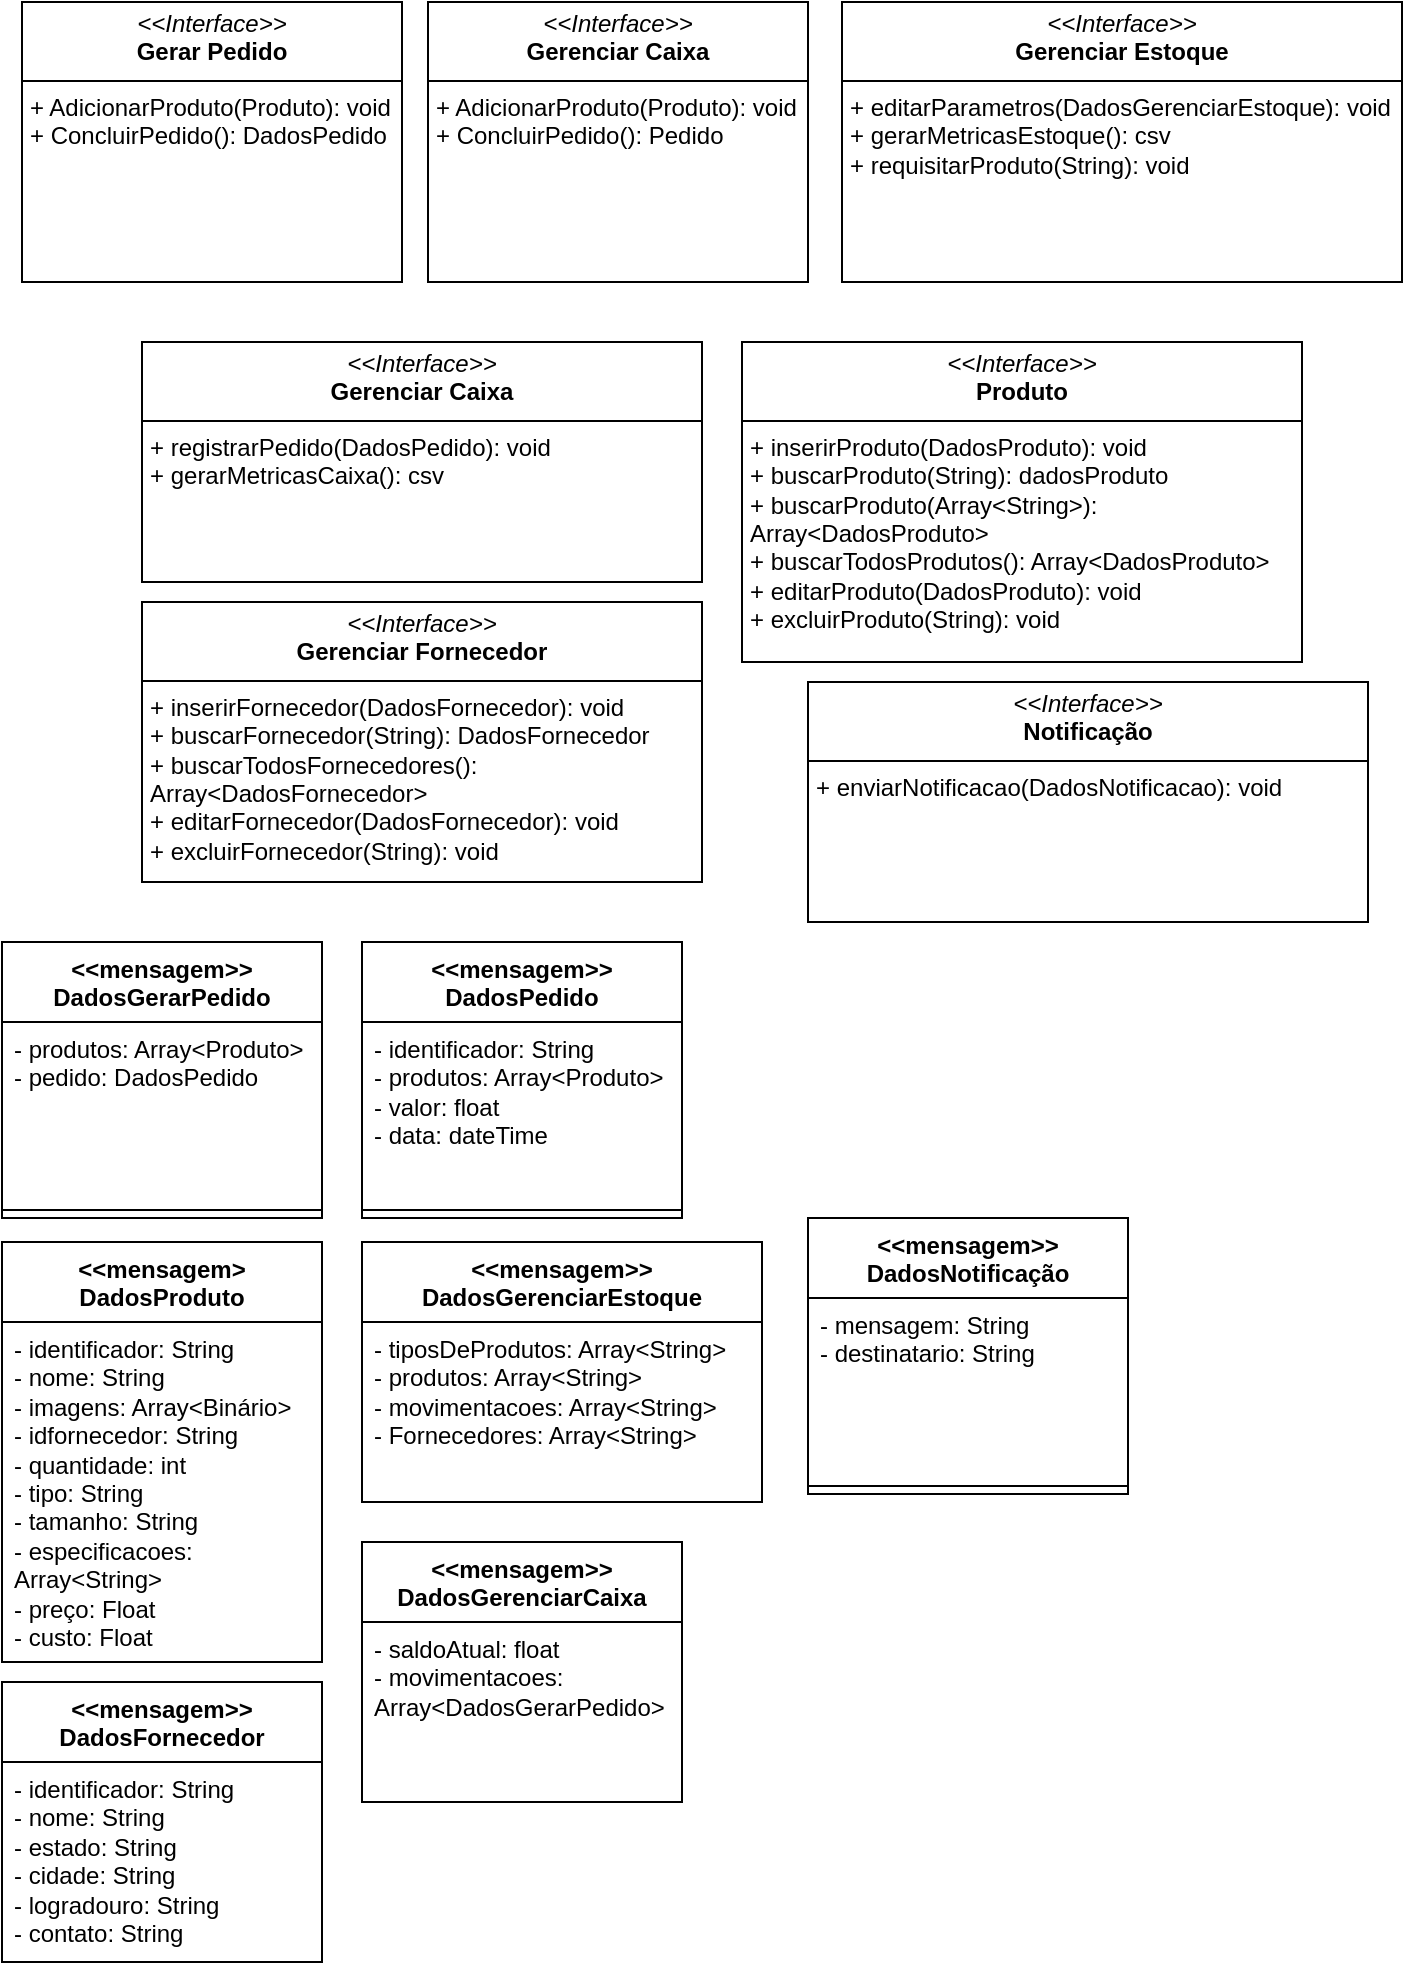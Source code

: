 <mxfile version="24.3.1" type="github">
  <diagram name="Página-1" id="2OvAQuY1tDHqa5FM8Asj">
    <mxGraphModel dx="1393" dy="789" grid="1" gridSize="10" guides="1" tooltips="1" connect="1" arrows="1" fold="1" page="1" pageScale="1" pageWidth="827" pageHeight="1169" math="0" shadow="0">
      <root>
        <mxCell id="0" />
        <mxCell id="1" parent="0" />
        <mxCell id="ZYapoxTLrWpmjmuaVYSQ-1" value="&lt;p style=&quot;margin:0px;margin-top:4px;text-align:center;&quot;&gt;&lt;i&gt;&amp;lt;&amp;lt;Interface&amp;gt;&amp;gt;&lt;/i&gt;&lt;br&gt;&lt;b&gt;Gerar Pedido&lt;/b&gt;&lt;/p&gt;&lt;hr size=&quot;1&quot; style=&quot;border-style:solid;&quot;&gt;&lt;p style=&quot;margin:0px;margin-left:4px;&quot;&gt;+ AdicionarProduto(Produto): void&lt;br&gt;+ ConcluirPedido(): DadosPedido&lt;/p&gt;" style="verticalAlign=top;align=left;overflow=fill;html=1;whiteSpace=wrap;" parent="1" vertex="1">
          <mxGeometry x="20" y="30" width="190" height="140" as="geometry" />
        </mxCell>
        <mxCell id="ZYapoxTLrWpmjmuaVYSQ-6" value="&amp;lt;&amp;lt;mensagem&amp;gt;&amp;gt;&lt;div&gt;DadosPedido&lt;/div&gt;" style="swimlane;fontStyle=1;align=center;verticalAlign=top;childLayout=stackLayout;horizontal=1;startSize=40;horizontalStack=0;resizeParent=1;resizeParentMax=0;resizeLast=0;collapsible=1;marginBottom=0;whiteSpace=wrap;html=1;" parent="1" vertex="1">
          <mxGeometry x="190" y="500" width="160" height="138" as="geometry" />
        </mxCell>
        <mxCell id="ZYapoxTLrWpmjmuaVYSQ-7" value="- identificador: String&lt;div&gt;- produtos: Array&amp;lt;Produto&amp;gt;&lt;/div&gt;&lt;div&gt;- valor: float&lt;/div&gt;&lt;div&gt;- data: dateTime&lt;/div&gt;" style="text;strokeColor=none;fillColor=none;align=left;verticalAlign=top;spacingLeft=4;spacingRight=4;overflow=hidden;rotatable=0;points=[[0,0.5],[1,0.5]];portConstraint=eastwest;whiteSpace=wrap;html=1;" parent="ZYapoxTLrWpmjmuaVYSQ-6" vertex="1">
          <mxGeometry y="40" width="160" height="90" as="geometry" />
        </mxCell>
        <mxCell id="ZYapoxTLrWpmjmuaVYSQ-8" value="" style="line;strokeWidth=1;fillColor=none;align=left;verticalAlign=middle;spacingTop=-1;spacingLeft=3;spacingRight=3;rotatable=0;labelPosition=right;points=[];portConstraint=eastwest;strokeColor=inherit;" parent="ZYapoxTLrWpmjmuaVYSQ-6" vertex="1">
          <mxGeometry y="130" width="160" height="8" as="geometry" />
        </mxCell>
        <mxCell id="ZYapoxTLrWpmjmuaVYSQ-9" value="&lt;p style=&quot;margin:0px;margin-top:4px;text-align:center;&quot;&gt;&lt;i&gt;&amp;lt;&amp;lt;Interface&amp;gt;&amp;gt;&lt;/i&gt;&lt;br&gt;&lt;b&gt;Gerenciar Estoque&lt;/b&gt;&lt;/p&gt;&lt;hr size=&quot;1&quot; style=&quot;border-style:solid;&quot;&gt;&lt;p style=&quot;margin:0px;margin-left:4px;&quot;&gt;+ editarParametros(DadosGerenciarEstoque): void&lt;br&gt;&lt;/p&gt;&lt;p style=&quot;margin:0px;margin-left:4px;&quot;&gt;+ gerarMetricasEstoque(): csv&lt;/p&gt;&lt;p style=&quot;margin:0px;margin-left:4px;&quot;&gt;+ requisitarProduto(String): void&lt;/p&gt;" style="verticalAlign=top;align=left;overflow=fill;html=1;whiteSpace=wrap;" parent="1" vertex="1">
          <mxGeometry x="430" y="30" width="280" height="140" as="geometry" />
        </mxCell>
        <mxCell id="ZYapoxTLrWpmjmuaVYSQ-10" value="&lt;p style=&quot;margin:0px;margin-top:4px;text-align:center;&quot;&gt;&lt;i&gt;&amp;lt;&amp;lt;Interface&amp;gt;&amp;gt;&lt;/i&gt;&lt;br&gt;&lt;b&gt;Gerenciar Caixa&lt;/b&gt;&lt;/p&gt;&lt;hr size=&quot;1&quot; style=&quot;border-style:solid;&quot;&gt;&lt;p style=&quot;margin:0px;margin-left:4px;&quot;&gt;+ AdicionarProduto(Produto): void&lt;br&gt;+ ConcluirPedido(): Pedido&lt;/p&gt;" style="verticalAlign=top;align=left;overflow=fill;html=1;whiteSpace=wrap;" parent="1" vertex="1">
          <mxGeometry x="223" y="30" width="190" height="140" as="geometry" />
        </mxCell>
        <mxCell id="ad_cgkr_enHD92OCqCtt-2" value="&amp;lt;&amp;lt;mensagem&amp;gt;&amp;gt;&lt;div&gt;DadosGerarPedido&lt;/div&gt;" style="swimlane;fontStyle=1;align=center;verticalAlign=top;childLayout=stackLayout;horizontal=1;startSize=40;horizontalStack=0;resizeParent=1;resizeParentMax=0;resizeLast=0;collapsible=1;marginBottom=0;whiteSpace=wrap;html=1;" parent="1" vertex="1">
          <mxGeometry x="10" y="500" width="160" height="138" as="geometry" />
        </mxCell>
        <mxCell id="ad_cgkr_enHD92OCqCtt-3" value="&lt;div&gt;- produtos: Array&amp;lt;Produto&amp;gt;&lt;/div&gt;&lt;div&gt;- pedido: DadosPedido&amp;nbsp;&lt;/div&gt;" style="text;strokeColor=none;fillColor=none;align=left;verticalAlign=top;spacingLeft=4;spacingRight=4;overflow=hidden;rotatable=0;points=[[0,0.5],[1,0.5]];portConstraint=eastwest;whiteSpace=wrap;html=1;" parent="ad_cgkr_enHD92OCqCtt-2" vertex="1">
          <mxGeometry y="40" width="160" height="90" as="geometry" />
        </mxCell>
        <mxCell id="ad_cgkr_enHD92OCqCtt-4" value="" style="line;strokeWidth=1;fillColor=none;align=left;verticalAlign=middle;spacingTop=-1;spacingLeft=3;spacingRight=3;rotatable=0;labelPosition=right;points=[];portConstraint=eastwest;strokeColor=inherit;" parent="ad_cgkr_enHD92OCqCtt-2" vertex="1">
          <mxGeometry y="130" width="160" height="8" as="geometry" />
        </mxCell>
        <mxCell id="ZYapoxTLrWpmjmuaVYSQ-2" value="&amp;lt;&amp;lt;mensagem&amp;gt;&lt;div&gt;DadosProduto&lt;/div&gt;" style="swimlane;fontStyle=1;align=center;verticalAlign=top;childLayout=stackLayout;horizontal=1;startSize=40;horizontalStack=0;resizeParent=1;resizeParentMax=0;resizeLast=0;collapsible=1;marginBottom=0;whiteSpace=wrap;html=1;" parent="1" vertex="1">
          <mxGeometry x="10" y="650" width="160" height="210" as="geometry" />
        </mxCell>
        <mxCell id="ZYapoxTLrWpmjmuaVYSQ-3" value="&lt;div&gt;- identificador: String&lt;/div&gt;- nome: String&lt;div&gt;- imagens: Array&amp;lt;Binário&amp;gt;&lt;/div&gt;&lt;div&gt;- idfornecedor: String&lt;/div&gt;&lt;div&gt;- quantidade: int&lt;/div&gt;&lt;div&gt;- tipo: String&lt;/div&gt;&lt;div&gt;- tamanho: String&lt;/div&gt;&lt;div&gt;- especificacoes: Array&amp;lt;String&amp;gt;&lt;/div&gt;&lt;div&gt;-&lt;span style=&quot;background-color: initial;&quot;&gt;&amp;nbsp;preço: Float&lt;/span&gt;&lt;/div&gt;&lt;div&gt;&lt;span style=&quot;background-color: initial;&quot;&gt;- custo: Float&lt;/span&gt;&lt;/div&gt;" style="text;strokeColor=none;fillColor=none;align=left;verticalAlign=top;spacingLeft=4;spacingRight=4;overflow=hidden;rotatable=0;points=[[0,0.5],[1,0.5]];portConstraint=eastwest;whiteSpace=wrap;html=1;" parent="ZYapoxTLrWpmjmuaVYSQ-2" vertex="1">
          <mxGeometry y="40" width="160" height="170" as="geometry" />
        </mxCell>
        <mxCell id="ad_cgkr_enHD92OCqCtt-5" value="&amp;lt;&amp;lt;mensagem&amp;gt;&amp;gt;&lt;div&gt;DadosGerenciarEstoque&lt;/div&gt;" style="swimlane;fontStyle=1;align=center;verticalAlign=top;childLayout=stackLayout;horizontal=1;startSize=40;horizontalStack=0;resizeParent=1;resizeParentMax=0;resizeLast=0;collapsible=1;marginBottom=0;whiteSpace=wrap;html=1;" parent="1" vertex="1">
          <mxGeometry x="190" y="650" width="200" height="130" as="geometry" />
        </mxCell>
        <mxCell id="ad_cgkr_enHD92OCqCtt-6" value="&lt;div&gt;- tiposDeProdutos: Array&amp;lt;String&amp;gt;&lt;/div&gt;&lt;div&gt;- produtos: Array&amp;lt;String&amp;gt;&lt;/div&gt;&lt;div&gt;- movimentacoes: Array&amp;lt;String&amp;gt;&lt;/div&gt;&lt;div&gt;- Fornecedores: Array&amp;lt;String&amp;gt;&lt;/div&gt;" style="text;strokeColor=none;fillColor=none;align=left;verticalAlign=top;spacingLeft=4;spacingRight=4;overflow=hidden;rotatable=0;points=[[0,0.5],[1,0.5]];portConstraint=eastwest;whiteSpace=wrap;html=1;" parent="ad_cgkr_enHD92OCqCtt-5" vertex="1">
          <mxGeometry y="40" width="200" height="90" as="geometry" />
        </mxCell>
        <mxCell id="ad_cgkr_enHD92OCqCtt-8" value="&lt;p style=&quot;margin:0px;margin-top:4px;text-align:center;&quot;&gt;&lt;i&gt;&amp;lt;&amp;lt;Interface&amp;gt;&amp;gt;&lt;/i&gt;&lt;br&gt;&lt;b&gt;Gerenciar Caixa&lt;/b&gt;&lt;/p&gt;&lt;hr size=&quot;1&quot; style=&quot;border-style:solid;&quot;&gt;&lt;p style=&quot;margin:0px;margin-left:4px;&quot;&gt;+ registrarPedido(DadosPedido): void&lt;/p&gt;&lt;p style=&quot;margin:0px;margin-left:4px;&quot;&gt;+ gerarMetricasCaixa(): csv&lt;/p&gt;" style="verticalAlign=top;align=left;overflow=fill;html=1;whiteSpace=wrap;" parent="1" vertex="1">
          <mxGeometry x="80" y="200" width="280" height="120" as="geometry" />
        </mxCell>
        <mxCell id="ad_cgkr_enHD92OCqCtt-9" value="&amp;lt;&amp;lt;mensagem&amp;gt;&amp;gt;&lt;div&gt;DadosGerenciarCaixa&lt;/div&gt;" style="swimlane;fontStyle=1;align=center;verticalAlign=top;childLayout=stackLayout;horizontal=1;startSize=40;horizontalStack=0;resizeParent=1;resizeParentMax=0;resizeLast=0;collapsible=1;marginBottom=0;whiteSpace=wrap;html=1;" parent="1" vertex="1">
          <mxGeometry x="190" y="800" width="160" height="130" as="geometry" />
        </mxCell>
        <mxCell id="ad_cgkr_enHD92OCqCtt-10" value="- saldoAtual: float&lt;div&gt;- movimentacoes: Array&amp;lt;DadosGerarPedido&amp;gt;&lt;/div&gt;" style="text;strokeColor=none;fillColor=none;align=left;verticalAlign=top;spacingLeft=4;spacingRight=4;overflow=hidden;rotatable=0;points=[[0,0.5],[1,0.5]];portConstraint=eastwest;whiteSpace=wrap;html=1;" parent="ad_cgkr_enHD92OCqCtt-9" vertex="1">
          <mxGeometry y="40" width="160" height="90" as="geometry" />
        </mxCell>
        <mxCell id="ad_cgkr_enHD92OCqCtt-12" value="&lt;p style=&quot;margin:0px;margin-top:4px;text-align:center;&quot;&gt;&lt;i&gt;&amp;lt;&amp;lt;Interface&amp;gt;&amp;gt;&lt;/i&gt;&lt;br&gt;&lt;b&gt;Produto&lt;/b&gt;&lt;/p&gt;&lt;hr size=&quot;1&quot; style=&quot;border-style:solid;&quot;&gt;&lt;p style=&quot;margin:0px;margin-left:4px;&quot;&gt;+ inserirProduto(DadosProduto): void&lt;br&gt;&lt;/p&gt;&lt;p style=&quot;margin:0px;margin-left:4px;&quot;&gt;+ buscarProduto(String): dadosProduto&lt;/p&gt;&lt;p style=&quot;margin:0px;margin-left:4px;&quot;&gt;+ buscarProduto(Array&amp;lt;String&amp;gt;): Array&amp;lt;DadosProduto&amp;gt;&lt;/p&gt;&lt;p style=&quot;margin:0px;margin-left:4px;&quot;&gt;+ buscarTodosProdutos(): Array&amp;lt;DadosProduto&amp;gt;&lt;/p&gt;&lt;p style=&quot;margin:0px;margin-left:4px;&quot;&gt;+ editarProduto(DadosProduto): void&lt;/p&gt;&lt;p style=&quot;margin:0px;margin-left:4px;&quot;&gt;+ excluirProduto(String): void&lt;/p&gt;" style="verticalAlign=top;align=left;overflow=fill;html=1;whiteSpace=wrap;" parent="1" vertex="1">
          <mxGeometry x="380" y="200" width="280" height="160" as="geometry" />
        </mxCell>
        <mxCell id="ad_cgkr_enHD92OCqCtt-13" value="&amp;lt;&amp;lt;mensagem&amp;gt;&amp;gt;&lt;div&gt;DadosFornecedor&lt;/div&gt;" style="swimlane;fontStyle=1;align=center;verticalAlign=top;childLayout=stackLayout;horizontal=1;startSize=40;horizontalStack=0;resizeParent=1;resizeParentMax=0;resizeLast=0;collapsible=1;marginBottom=0;whiteSpace=wrap;html=1;" parent="1" vertex="1">
          <mxGeometry x="10" y="870" width="160" height="140" as="geometry" />
        </mxCell>
        <mxCell id="ad_cgkr_enHD92OCqCtt-14" value="&lt;div&gt;- identificador: String&lt;/div&gt;&lt;div&gt;&lt;span style=&quot;background-color: initial;&quot;&gt;- nome: String&lt;/span&gt;&lt;/div&gt;&lt;div&gt;&lt;span style=&quot;background-color: initial;&quot;&gt;- estado: String&lt;/span&gt;&lt;/div&gt;&lt;div&gt;&lt;span style=&quot;background-color: initial;&quot;&gt;- cidade: String&lt;/span&gt;&lt;/div&gt;&lt;div&gt;&lt;span style=&quot;background-color: initial;&quot;&gt;- logradouro: String&lt;/span&gt;&lt;/div&gt;&lt;div&gt;&lt;span style=&quot;background-color: initial;&quot;&gt;- contato: String&amp;nbsp;&lt;/span&gt;&lt;/div&gt;" style="text;strokeColor=none;fillColor=none;align=left;verticalAlign=top;spacingLeft=4;spacingRight=4;overflow=hidden;rotatable=0;points=[[0,0.5],[1,0.5]];portConstraint=eastwest;whiteSpace=wrap;html=1;" parent="ad_cgkr_enHD92OCqCtt-13" vertex="1">
          <mxGeometry y="40" width="160" height="100" as="geometry" />
        </mxCell>
        <mxCell id="ad_cgkr_enHD92OCqCtt-16" value="&lt;p style=&quot;margin:0px;margin-top:4px;text-align:center;&quot;&gt;&lt;i&gt;&amp;lt;&amp;lt;Interface&amp;gt;&amp;gt;&lt;/i&gt;&lt;br&gt;&lt;b&gt;Gerenciar Fornecedor&lt;/b&gt;&lt;/p&gt;&lt;hr size=&quot;1&quot; style=&quot;border-style:solid;&quot;&gt;&lt;p style=&quot;margin:0px;margin-left:4px;&quot;&gt;+ inserirFornecedor(DadosFornecedor): void&lt;/p&gt;&lt;p style=&quot;margin:0px;margin-left:4px;&quot;&gt;+ buscarFornecedor(String): DadosFornecedor&lt;/p&gt;&lt;p style=&quot;margin:0px;margin-left:4px;&quot;&gt;+ buscarTodosFornecedores(): Array&amp;lt;DadosFornecedor&amp;gt;&lt;/p&gt;&lt;p style=&quot;margin:0px;margin-left:4px;&quot;&gt;+ editarFornecedor(DadosFornecedor): void&lt;/p&gt;&lt;p style=&quot;margin:0px;margin-left:4px;&quot;&gt;+ excluirFornecedor(String): void&lt;/p&gt;" style="verticalAlign=top;align=left;overflow=fill;html=1;whiteSpace=wrap;" parent="1" vertex="1">
          <mxGeometry x="80" y="330" width="280" height="140" as="geometry" />
        </mxCell>
        <mxCell id="wkvvrL67AAQtG3lBJD8F-1" value="&amp;lt;&amp;lt;mensagem&amp;gt;&amp;gt;&lt;div&gt;DadosNotificação&lt;/div&gt;" style="swimlane;fontStyle=1;align=center;verticalAlign=top;childLayout=stackLayout;horizontal=1;startSize=40;horizontalStack=0;resizeParent=1;resizeParentMax=0;resizeLast=0;collapsible=1;marginBottom=0;whiteSpace=wrap;html=1;" vertex="1" parent="1">
          <mxGeometry x="413" y="638" width="160" height="138" as="geometry" />
        </mxCell>
        <mxCell id="wkvvrL67AAQtG3lBJD8F-2" value="- mensagem: String&lt;div&gt;- destinatario: String&lt;/div&gt;" style="text;strokeColor=none;fillColor=none;align=left;verticalAlign=top;spacingLeft=4;spacingRight=4;overflow=hidden;rotatable=0;points=[[0,0.5],[1,0.5]];portConstraint=eastwest;whiteSpace=wrap;html=1;" vertex="1" parent="wkvvrL67AAQtG3lBJD8F-1">
          <mxGeometry y="40" width="160" height="90" as="geometry" />
        </mxCell>
        <mxCell id="wkvvrL67AAQtG3lBJD8F-3" value="" style="line;strokeWidth=1;fillColor=none;align=left;verticalAlign=middle;spacingTop=-1;spacingLeft=3;spacingRight=3;rotatable=0;labelPosition=right;points=[];portConstraint=eastwest;strokeColor=inherit;" vertex="1" parent="wkvvrL67AAQtG3lBJD8F-1">
          <mxGeometry y="130" width="160" height="8" as="geometry" />
        </mxCell>
        <mxCell id="wkvvrL67AAQtG3lBJD8F-4" value="&lt;p style=&quot;margin:0px;margin-top:4px;text-align:center;&quot;&gt;&lt;i&gt;&amp;lt;&amp;lt;Interface&amp;gt;&amp;gt;&lt;/i&gt;&lt;br&gt;&lt;b&gt;Notificação&lt;/b&gt;&lt;/p&gt;&lt;hr size=&quot;1&quot; style=&quot;border-style:solid;&quot;&gt;&lt;p style=&quot;margin:0px;margin-left:4px;&quot;&gt;+ enviarNotificacao(DadosNotificacao): void&lt;/p&gt;" style="verticalAlign=top;align=left;overflow=fill;html=1;whiteSpace=wrap;" vertex="1" parent="1">
          <mxGeometry x="413" y="370" width="280" height="120" as="geometry" />
        </mxCell>
      </root>
    </mxGraphModel>
  </diagram>
</mxfile>
